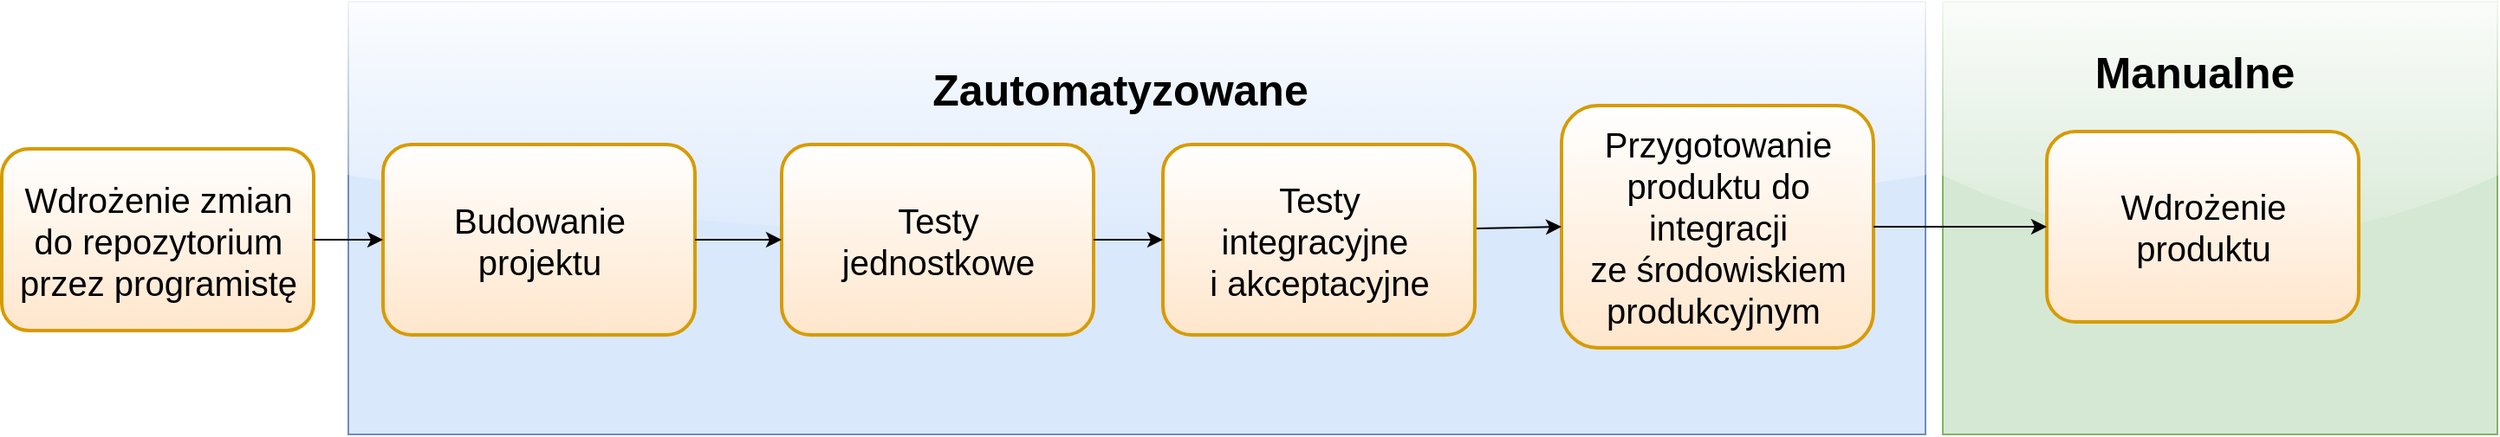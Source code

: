 <mxfile version="12.4.3" type="device" pages="1"><diagram id="6a731a19-8d31-9384-78a2-239565b7b9f0" name="Page-1"><mxGraphModel dx="2062" dy="772" grid="1" gridSize="10" guides="1" tooltips="1" connect="1" arrows="1" fold="1" page="1" pageScale="1" pageWidth="1500" pageHeight="350" background="#ffffff" math="0" shadow="0"><root><mxCell id="0"/><mxCell id="1" parent="0"/><mxCell id="JGqyg9NFN7OV4EGIwQmC-154" value="" style="rounded=0;whiteSpace=wrap;html=1;glass=1;fillColor=#d5e8d4;strokeColor=#82b366;" parent="1" vertex="1"><mxGeometry x="1130" y="420" width="320" height="250" as="geometry"/></mxCell><mxCell id="JGqyg9NFN7OV4EGIwQmC-152" value="" style="rounded=0;whiteSpace=wrap;html=1;fillColor=#dae8fc;strokeColor=#6c8ebf;glass=1;" parent="1" vertex="1"><mxGeometry x="210" y="420" width="910" height="250" as="geometry"/></mxCell><mxCell id="90" value="&lt;font style=&quot;font-size: 20px&quot;&gt;Wdrożenie zmian &lt;br&gt;do repozytorium &lt;br&gt;przez programistę&lt;/font&gt;" style="rounded=1;fillColor=#ffe6cc;strokeColor=#d79b00;strokeWidth=2;fontFamily=Helvetica;html=1;gradientDirection=north;gradientColor=#ffffff;" parent="1" vertex="1"><mxGeometry x="10" y="505" width="180" height="105" as="geometry"/></mxCell><mxCell id="91" value="&lt;font style=&quot;font-size: 20px&quot;&gt;Budowanie&lt;br&gt;projektu&lt;/font&gt;" style="rounded=1;fillColor=#ffe6cc;strokeColor=#d79b00;strokeWidth=2;fontFamily=Helvetica;html=1;gradientDirection=north;gradientColor=#ffffff;" parent="1" vertex="1"><mxGeometry x="230" y="502.5" width="180" height="110" as="geometry"/></mxCell><mxCell id="JGqyg9NFN7OV4EGIwQmC-143" value="&lt;font&gt;&lt;span style=&quot;font-size: 20px&quot;&gt;Testy &lt;br&gt;jednostkowe&lt;/span&gt;&lt;/font&gt;" style="rounded=1;fillColor=#ffe6cc;strokeColor=#d79b00;strokeWidth=2;fontFamily=Helvetica;html=1;gradientDirection=north;gradientColor=#ffffff;" parent="1" vertex="1"><mxGeometry x="460" y="502.5" width="180" height="110" as="geometry"/></mxCell><mxCell id="JGqyg9NFN7OV4EGIwQmC-144" value="&lt;font&gt;&lt;span style=&quot;font-size: 20px&quot;&gt;Testy &lt;br&gt;integracyjne&amp;nbsp;&lt;br&gt;i akceptacyjne&lt;br&gt;&lt;/span&gt;&lt;/font&gt;" style="rounded=1;fillColor=#ffe6cc;strokeColor=#d79b00;strokeWidth=2;fontFamily=Helvetica;html=1;gradientDirection=north;gradientColor=#ffffff;" parent="1" vertex="1"><mxGeometry x="680" y="502.5" width="180" height="110" as="geometry"/></mxCell><mxCell id="JGqyg9NFN7OV4EGIwQmC-145" value="&lt;font&gt;&lt;span style=&quot;font-size: 20px&quot;&gt;Przygotowanie&lt;br&gt;produktu do &lt;br&gt;integracji &lt;br&gt;ze środowiskiem&lt;br&gt;produkcyjnym&amp;nbsp;&lt;br&gt;&lt;/span&gt;&lt;/font&gt;" style="rounded=1;fillColor=#ffe6cc;strokeColor=#d79b00;strokeWidth=2;fontFamily=Helvetica;html=1;gradientDirection=north;gradientColor=#ffffff;" parent="1" vertex="1"><mxGeometry x="910" y="480" width="180" height="140" as="geometry"/></mxCell><mxCell id="JGqyg9NFN7OV4EGIwQmC-146" value="" style="endArrow=classic;html=1;entryX=0;entryY=0.5;entryDx=0;entryDy=0;exitX=1;exitY=0.5;exitDx=0;exitDy=0;" parent="1" source="90" target="91" edge="1"><mxGeometry width="50" height="50" relative="1" as="geometry"><mxPoint x="10" y="700" as="sourcePoint"/><mxPoint x="60" y="650" as="targetPoint"/></mxGeometry></mxCell><mxCell id="JGqyg9NFN7OV4EGIwQmC-147" value="" style="endArrow=classic;html=1;entryX=0;entryY=0.5;entryDx=0;entryDy=0;exitX=1;exitY=0.5;exitDx=0;exitDy=0;" parent="1" source="91" target="JGqyg9NFN7OV4EGIwQmC-143" edge="1"><mxGeometry width="50" height="50" relative="1" as="geometry"><mxPoint x="400" y="670" as="sourcePoint"/><mxPoint x="460" y="670" as="targetPoint"/></mxGeometry></mxCell><mxCell id="JGqyg9NFN7OV4EGIwQmC-148" value="" style="endArrow=classic;html=1;entryX=0;entryY=0.5;entryDx=0;entryDy=0;exitX=1;exitY=0.5;exitDx=0;exitDy=0;" parent="1" source="JGqyg9NFN7OV4EGIwQmC-143" target="JGqyg9NFN7OV4EGIwQmC-144" edge="1"><mxGeometry width="50" height="50" relative="1" as="geometry"><mxPoint x="220" y="740" as="sourcePoint"/><mxPoint x="280" y="740" as="targetPoint"/></mxGeometry></mxCell><mxCell id="JGqyg9NFN7OV4EGIwQmC-149" value="" style="endArrow=classic;html=1;entryX=0;entryY=0.5;entryDx=0;entryDy=0;exitX=1.006;exitY=0.441;exitDx=0;exitDy=0;exitPerimeter=0;" parent="1" source="JGqyg9NFN7OV4EGIwQmC-144" target="JGqyg9NFN7OV4EGIwQmC-145" edge="1"><mxGeometry width="50" height="50" relative="1" as="geometry"><mxPoint x="320" y="870" as="sourcePoint"/><mxPoint x="380" y="870" as="targetPoint"/></mxGeometry></mxCell><mxCell id="JGqyg9NFN7OV4EGIwQmC-150" value="&lt;font&gt;&lt;span style=&quot;font-size: 20px&quot;&gt;Wdrożenie &lt;br&gt;produktu&lt;/span&gt;&lt;/font&gt;" style="rounded=1;fillColor=#ffe6cc;strokeColor=#d79b00;strokeWidth=2;fontFamily=Helvetica;html=1;gradientDirection=north;gradientColor=#ffffff;" parent="1" vertex="1"><mxGeometry x="1190" y="495" width="180" height="110" as="geometry"/></mxCell><mxCell id="JGqyg9NFN7OV4EGIwQmC-151" value="" style="endArrow=classic;html=1;entryX=0;entryY=0.5;entryDx=0;entryDy=0;exitX=1;exitY=0.5;exitDx=0;exitDy=0;" parent="1" source="JGqyg9NFN7OV4EGIwQmC-145" target="JGqyg9NFN7OV4EGIwQmC-150" edge="1"><mxGeometry width="50" height="50" relative="1" as="geometry"><mxPoint x="10" y="690" as="sourcePoint"/><mxPoint x="60" y="640" as="targetPoint"/><Array as="points"/></mxGeometry></mxCell><mxCell id="JGqyg9NFN7OV4EGIwQmC-153" value="&lt;b&gt;&lt;font style=&quot;font-size: 25px&quot;&gt;Zautomatyzowane&lt;/font&gt;&lt;/b&gt;" style="text;html=1;align=center;verticalAlign=middle;resizable=0;points=[];;autosize=1;" parent="1" vertex="1"><mxGeometry x="540" y="460" width="230" height="20" as="geometry"/></mxCell><mxCell id="JGqyg9NFN7OV4EGIwQmC-155" value="&lt;b&gt;&lt;font style=&quot;font-size: 25px&quot;&gt;Manualne&lt;/font&gt;&lt;/b&gt;" style="text;html=1;align=center;verticalAlign=middle;resizable=0;points=[];;autosize=1;" parent="1" vertex="1"><mxGeometry x="1210" y="450" width="130" height="20" as="geometry"/></mxCell></root></mxGraphModel></diagram></mxfile>